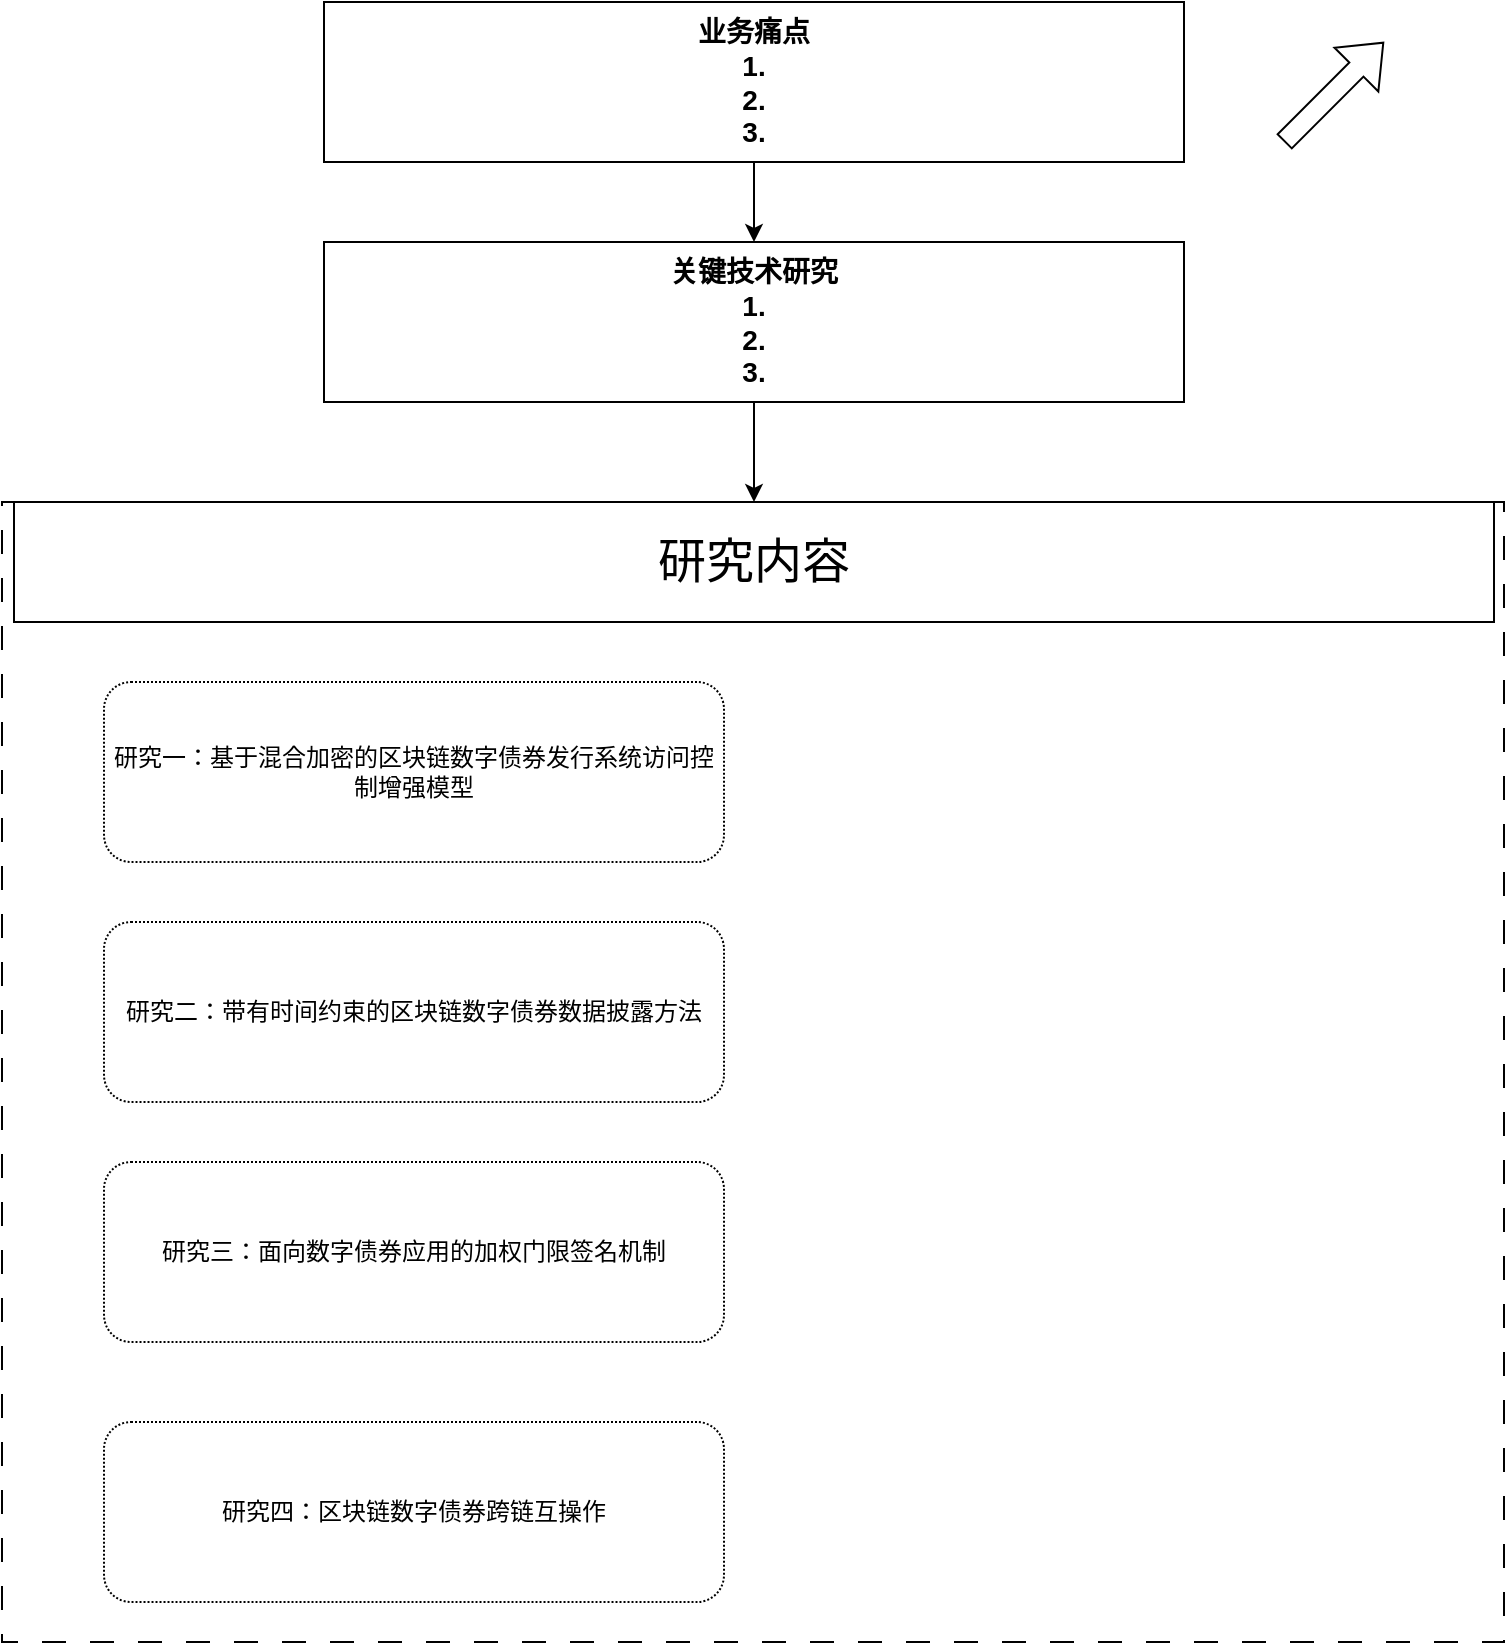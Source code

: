 <mxfile version="21.2.1" type="github">
  <diagram name="第 1 页" id="Ldw2Bb3t2mp55HGngY9_">
    <mxGraphModel dx="1379" dy="764" grid="1" gridSize="10" guides="1" tooltips="1" connect="1" arrows="1" fold="1" page="1" pageScale="1" pageWidth="827" pageHeight="1169" math="0" shadow="0">
      <root>
        <mxCell id="0" />
        <mxCell id="1" parent="0" />
        <mxCell id="olH_70rzUlN4_6H-1aZ1-7" value="" style="edgeStyle=orthogonalEdgeStyle;rounded=0;orthogonalLoop=1;jettySize=auto;html=1;" edge="1" parent="1" source="olH_70rzUlN4_6H-1aZ1-2" target="olH_70rzUlN4_6H-1aZ1-4">
          <mxGeometry relative="1" as="geometry" />
        </mxCell>
        <mxCell id="olH_70rzUlN4_6H-1aZ1-2" value="&lt;b&gt;&lt;font style=&quot;font-size: 14px;&quot;&gt;业务痛点&lt;br&gt;1.&lt;br&gt;2.&lt;br&gt;3.&lt;br&gt;&lt;/font&gt;&lt;/b&gt;" style="rounded=0;whiteSpace=wrap;html=1;" vertex="1" parent="1">
          <mxGeometry x="220" y="110" width="430" height="80" as="geometry" />
        </mxCell>
        <mxCell id="olH_70rzUlN4_6H-1aZ1-6" value="" style="edgeStyle=orthogonalEdgeStyle;rounded=0;orthogonalLoop=1;jettySize=auto;html=1;" edge="1" parent="1" source="olH_70rzUlN4_6H-1aZ1-4" target="olH_70rzUlN4_6H-1aZ1-5">
          <mxGeometry relative="1" as="geometry" />
        </mxCell>
        <mxCell id="olH_70rzUlN4_6H-1aZ1-4" value="&lt;b&gt;&lt;font style=&quot;font-size: 14px;&quot;&gt;关键技术研究&lt;br&gt;1.&lt;br&gt;2.&lt;br&gt;3.&lt;br&gt;&lt;/font&gt;&lt;/b&gt;" style="rounded=0;whiteSpace=wrap;html=1;" vertex="1" parent="1">
          <mxGeometry x="220" y="230" width="430" height="80" as="geometry" />
        </mxCell>
        <mxCell id="olH_70rzUlN4_6H-1aZ1-8" value="" style="rounded=0;whiteSpace=wrap;html=1;dashed=1;dashPattern=12 12;" vertex="1" parent="1">
          <mxGeometry x="59" y="360" width="751" height="570" as="geometry" />
        </mxCell>
        <mxCell id="olH_70rzUlN4_6H-1aZ1-5" value="&lt;font style=&quot;font-size: 24px;&quot;&gt;研究内容&lt;/font&gt;" style="rounded=0;whiteSpace=wrap;html=1;" vertex="1" parent="1">
          <mxGeometry x="65" y="360" width="740" height="60" as="geometry" />
        </mxCell>
        <mxCell id="olH_70rzUlN4_6H-1aZ1-9" value="" style="shape=flexArrow;endArrow=classic;html=1;rounded=0;" edge="1" parent="1">
          <mxGeometry width="50" height="50" relative="1" as="geometry">
            <mxPoint x="700" y="180" as="sourcePoint" />
            <mxPoint x="750" y="130" as="targetPoint" />
          </mxGeometry>
        </mxCell>
        <mxCell id="olH_70rzUlN4_6H-1aZ1-10" value="研究一：基于混合加密的区块链数字债券发行系统访问控制增强模型" style="rounded=1;whiteSpace=wrap;html=1;dashed=1;dashPattern=1 1;" vertex="1" parent="1">
          <mxGeometry x="110" y="450" width="310" height="90" as="geometry" />
        </mxCell>
        <mxCell id="olH_70rzUlN4_6H-1aZ1-11" value="研究二：带有时间约束的区块链数字债券数据披露方法" style="rounded=1;whiteSpace=wrap;html=1;dashed=1;dashPattern=1 1;" vertex="1" parent="1">
          <mxGeometry x="110" y="570" width="310" height="90" as="geometry" />
        </mxCell>
        <mxCell id="olH_70rzUlN4_6H-1aZ1-13" value="研究三：面向数字债券应用的加权门限签名机制" style="rounded=1;whiteSpace=wrap;html=1;dashed=1;dashPattern=1 1;" vertex="1" parent="1">
          <mxGeometry x="110" y="690" width="310" height="90" as="geometry" />
        </mxCell>
        <mxCell id="olH_70rzUlN4_6H-1aZ1-14" value="研究四：区块链数字债券跨链互操作" style="rounded=1;whiteSpace=wrap;html=1;dashed=1;dashPattern=1 1;" vertex="1" parent="1">
          <mxGeometry x="110" y="820" width="310" height="90" as="geometry" />
        </mxCell>
      </root>
    </mxGraphModel>
  </diagram>
</mxfile>
